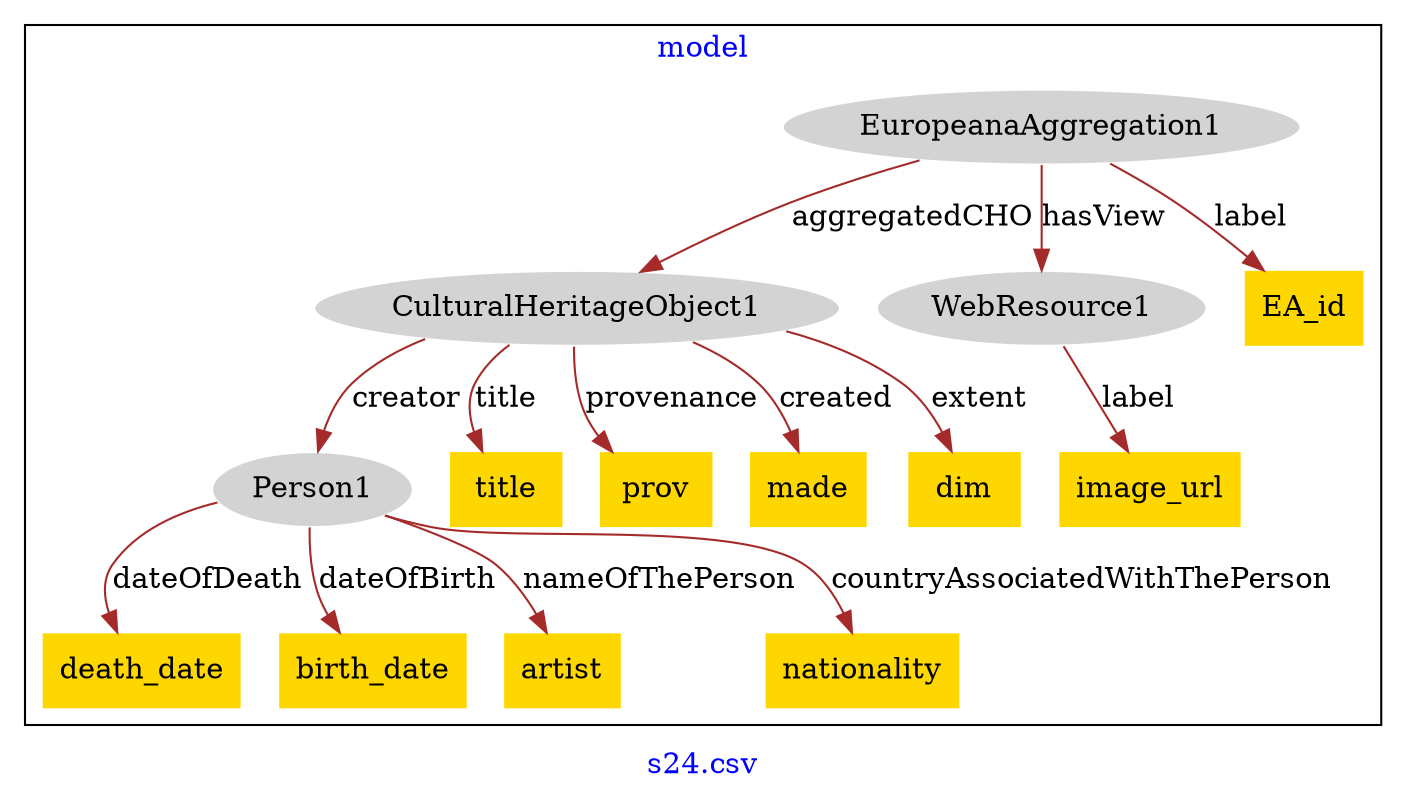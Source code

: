 digraph n0 {
fontcolor="blue"
remincross="true"
label="s24.csv"
subgraph cluster {
label="model"
n2[style="filled",color="white",fillcolor="lightgray",label="CulturalHeritageObject1"];
n3[style="filled",color="white",fillcolor="lightgray",label="Person1"];
n4[style="filled",color="white",fillcolor="lightgray",label="EuropeanaAggregation1"];
n5[style="filled",color="white",fillcolor="lightgray",label="WebResource1"];
n6[shape="plaintext",style="filled",fillcolor="gold",label="EA_id"];
n7[shape="plaintext",style="filled",fillcolor="gold",label="death_date"];
n8[shape="plaintext",style="filled",fillcolor="gold",label="birth_date"];
n9[shape="plaintext",style="filled",fillcolor="gold",label="image_url"];
n10[shape="plaintext",style="filled",fillcolor="gold",label="artist"];
n11[shape="plaintext",style="filled",fillcolor="gold",label="nationality"];
n12[shape="plaintext",style="filled",fillcolor="gold",label="title"];
n13[shape="plaintext",style="filled",fillcolor="gold",label="prov"];
n14[shape="plaintext",style="filled",fillcolor="gold",label="made"];
n15[shape="plaintext",style="filled",fillcolor="gold",label="dim"];
}
n2 -> n3[color="brown",fontcolor="black",label="creator"]
n4 -> n2[color="brown",fontcolor="black",label="aggregatedCHO"]
n4 -> n5[color="brown",fontcolor="black",label="hasView"]
n4 -> n6[color="brown",fontcolor="black",label="label"]
n3 -> n7[color="brown",fontcolor="black",label="dateOfDeath"]
n3 -> n8[color="brown",fontcolor="black",label="dateOfBirth"]
n5 -> n9[color="brown",fontcolor="black",label="label"]
n3 -> n10[color="brown",fontcolor="black",label="nameOfThePerson"]
n3 -> n11[color="brown",fontcolor="black",label="countryAssociatedWithThePerson"]
n2 -> n12[color="brown",fontcolor="black",label="title"]
n2 -> n13[color="brown",fontcolor="black",label="provenance"]
n2 -> n14[color="brown",fontcolor="black",label="created"]
n2 -> n15[color="brown",fontcolor="black",label="extent"]
}
